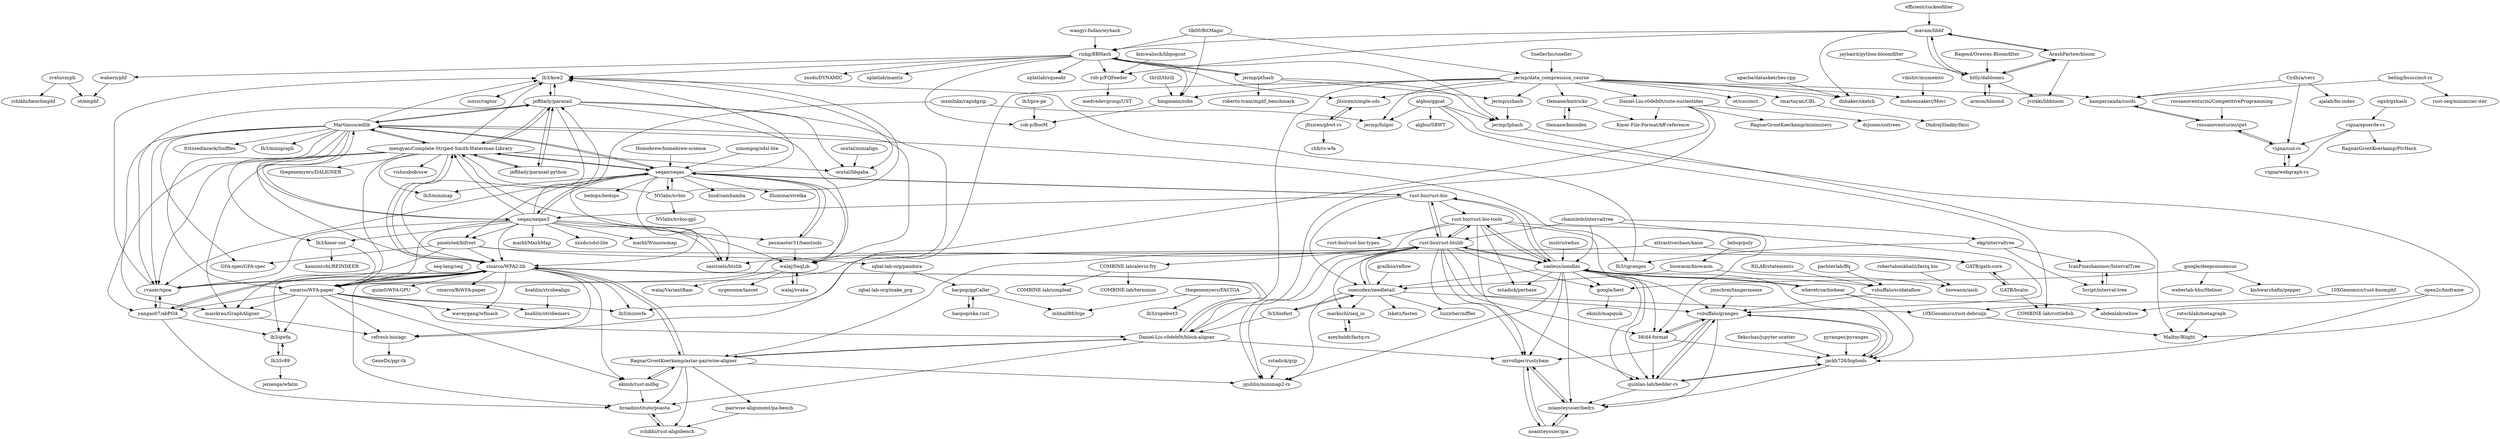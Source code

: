 digraph G {
"efficient/cuckoofilter" -> "mavam/libbf" ["e"=1]
"Martinsos/edlib" -> "mengyao/Complete-Striped-Smith-Waterman-Library"
"Martinsos/edlib" -> "lh3/ksw2"
"Martinsos/edlib" -> "smarco/WFA2-lib"
"Martinsos/edlib" -> "maickrau/GraphAligner" ["e"=1]
"Martinsos/edlib" -> "jeffdaily/parasail"
"Martinsos/edlib" -> "seqan/seqan3"
"Martinsos/edlib" -> "rvaser/spoa"
"Martinsos/edlib" -> "seqan/seqan"
"Martinsos/edlib" -> "walaj/SeqLib"
"Martinsos/edlib" -> "fritzsedlazeck/Sniffles" ["e"=1]
"Martinsos/edlib" -> "lh3/cgranges"
"Martinsos/edlib" -> "smarco/WFA-paper"
"Martinsos/edlib" -> "lh3/kmer-cnt"
"Martinsos/edlib" -> "lh3/minigraph" ["e"=1]
"Martinsos/edlib" -> "GFA-spec/GFA-spec" ["e"=1]
"chaimleib/intervaltree" -> "rust-bio/rust-htslib" ["e"=1]
"chaimleib/intervaltree" -> "vsbuffalo/granges" ["e"=1]
"chaimleib/intervaltree" -> "ekg/intervaltree" ["e"=1]
"chaimleib/intervaltree" -> "zaeleus/noodles" ["e"=1]
"lh3/cgranges" -> "lh3/ksw2"
"apache/datasketches-cpp" -> "dnbaker/sketch" ["e"=1]
"zaeleus/noodles" -> "rust-bio/rust-htslib"
"zaeleus/noodles" -> "rust-bio/rust-bio" ["e"=1]
"zaeleus/noodles" -> "onecodex/needletail"
"zaeleus/noodles" -> "jackh726/bigtools"
"zaeleus/noodles" -> "rust-bio/rust-bio-tools"
"zaeleus/noodles" -> "vsbuffalo/granges"
"zaeleus/noodles" -> "38/d4-format"
"zaeleus/noodles" -> "wheretrue/biobear"
"zaeleus/noodles" -> "google/best"
"zaeleus/noodles" -> "sstadick/perbase"
"zaeleus/noodles" -> "quinlan-lab/bedder-rs"
"zaeleus/noodles" -> "mrvollger/rustybam"
"zaeleus/noodles" -> "noamteyssier/bedrs"
"zaeleus/noodles" -> "vsbuffalo/scidataflow"
"zaeleus/noodles" -> "jguhlin/minimap2-rs"
"10XGenomics/rust-boomphf" -> "10XGenomics/rust-debruijn"
"tlk00/BitMagic" -> "rizkg/BBHash" ["e"=1]
"tlk00/BitMagic" -> "bingmann/cobs" ["e"=1]
"tlk00/BitMagic" -> "jermp/data_compression_course" ["e"=1]
"grailbio/reflow" -> "onecodex/needletail" ["e"=1]
"rossanoventurini/CompetitiveProgramming" -> "rossanoventurini/qwt" ["e"=1]
"yangao07/abPOA" -> "rvaser/spoa"
"yangao07/abPOA" -> "lh3/gwfa"
"yangao07/abPOA" -> "smarco/WFA2-lib"
"yangao07/abPOA" -> "broadinstitute/poasta"
"wangyi-fudan/wyhash" -> "rizkg/BBHash" ["e"=1]
"mavam/libbf" -> "ArashPartow/bloom"
"mavam/libbf" -> "dnbaker/sketch"
"mavam/libbf" -> "rizkg/BBHash"
"mavam/libbf" -> "bitly/dablooms"
"mavam/libbf" -> "rob-p/FQFeeder"
"robertaboukhalil/fastq.bio" -> "biowasm/aioli"
"seq-lang/seq" -> "smarco/WFA-paper" ["e"=1]
"ArashPartow/bloom" -> "mavam/libbf"
"ArashPartow/bloom" -> "bitly/dablooms"
"ArashPartow/bloom" -> "jvirkki/libbloom"
"pyranges/pyranges" -> "jackh726/bigtools" ["e"=1]
"jackh726/bigtools" -> "vsbuffalo/granges"
"jackh726/bigtools" -> "quinlan-lab/bedder-rs"
"jackh726/bigtools" -> "noamteyssier/bedrs"
"pmelsted/bifrost" -> "maickrau/GraphAligner" ["e"=1]
"pmelsted/bifrost" -> "iqbal-lab-org/pandora"
"pmelsted/bifrost" -> "GATB/gatb-core"
"pmelsted/bifrost" -> "smarco/WFA2-lib"
"pmelsted/bifrost" -> "GFA-spec/GFA-spec" ["e"=1]
"IvanPinezhaninov/IntervalTree" -> "5cript/interval-tree"
"lh3/pre-pe" -> "rob-p/BooM"
"bingmann/cobs" -> "rob-p/BooM"
"rust-bio/rust-bio" -> "zaeleus/noodles" ["e"=1]
"rust-bio/rust-bio" -> "rust-bio/rust-htslib" ["e"=1]
"rust-bio/rust-bio" -> "rust-bio/rust-bio-tools" ["e"=1]
"rust-bio/rust-bio" -> "seqan/seqan" ["e"=1]
"rust-bio/rust-bio" -> "seqan/seqan3" ["e"=1]
"rust-bio/rust-bio" -> "onecodex/needletail" ["e"=1]
"bacpop/ggCaller" -> "bacpop/ska.rust"
"bacpop/ggCaller" -> "mbhall88/lrge"
"COMBINE-lab/alevin-fry" -> "COMBINE-lab/simpleaf"
"COMBINE-lab/alevin-fry" -> "COMBINE-lab/terminus"
"lh3/kmer-cnt" -> "kamimrcht/REINDEER"
"lh3/kmer-cnt" -> "smarco/WFA-paper"
"smarco/WFA-paper" -> "smarco/WFA2-lib"
"smarco/WFA-paper" -> "maickrau/GraphAligner" ["e"=1]
"smarco/WFA-paper" -> "Daniel-Liu-c0deb0t/block-aligner"
"smarco/WFA-paper" -> "waveygang/wfmash" ["e"=1]
"smarco/WFA-paper" -> "yangao07/abPOA"
"smarco/WFA-paper" -> "lh3/miniwfa"
"smarco/WFA-paper" -> "refresh-bio/agc"
"smarco/WFA-paper" -> "lh3/gwfa"
"smarco/WFA-paper" -> "ekimb/rust-mdbg"
"smarco/WFA-paper" -> "ksahlin/strobemers"
"mengyao/Complete-Striped-Smith-Waterman-Library" -> "jeffdaily/parasail"
"mengyao/Complete-Striped-Smith-Waterman-Library" -> "smarco/WFA2-lib"
"mengyao/Complete-Striped-Smith-Waterman-Library" -> "jeffdaily/parasail-python"
"mengyao/Complete-Striped-Smith-Waterman-Library" -> "lh3/ksw2"
"mengyao/Complete-Striped-Smith-Waterman-Library" -> "Martinsos/edlib"
"mengyao/Complete-Striped-Smith-Waterman-Library" -> "rvaser/spoa"
"mengyao/Complete-Striped-Smith-Waterman-Library" -> "ocxtal/libgaba"
"mengyao/Complete-Striped-Smith-Waterman-Library" -> "maickrau/GraphAligner" ["e"=1]
"mengyao/Complete-Striped-Smith-Waterman-Library" -> "smarco/WFA-paper"
"mengyao/Complete-Striped-Smith-Waterman-Library" -> "yangao07/abPOA"
"mengyao/Complete-Striped-Smith-Waterman-Library" -> "vishnubob/ssw"
"mengyao/Complete-Striped-Smith-Waterman-Library" -> "thegenemyers/DALIGNER" ["e"=1]
"mengyao/Complete-Striped-Smith-Waterman-Library" -> "lh3/minimap" ["e"=1]
"mengyao/Complete-Striped-Smith-Waterman-Library" -> "samtools/htslib" ["e"=1]
"mengyao/Complete-Striped-Smith-Waterman-Library" -> "seqan/seqan"
"ekg/intervaltree" -> "IvanPinezhaninov/IntervalTree"
"ekg/intervaltree" -> "5cript/interval-tree"
"ekg/intervaltree" -> "lh3/cgranges"
"pachterlab/ffq" -> "vsbuffalo/scidataflow" ["e"=1]
"NVlabs/nvbio" -> "NVlabs/nvbio-gpl"
"NVlabs/nvbio" -> "seqan/seqan"
"NVlabs/nvbio" -> "lh3/ksw2"
"NVlabs/nvbio" -> "mengyao/Complete-Striped-Smith-Waterman-Library"
"algbio/ggcat" -> "jermp/fulgor"
"algbio/ggcat" -> "Malfoy/Blight"
"algbio/ggcat" -> "COMBINE-lab/cuttlefish"
"algbio/ggcat" -> "algbio/SBWT"
"algbio/ggcat" -> "jermp/lphash"
"tlemane/kmtricks" -> "tlemane/kmindex"
"tlemane/kmtricks" -> "Kmer-File-Format/kff-reference"
"Daniel-Liu-c0deb0t/cute-nucleotides" -> "RagnarGrootKoerkamp/minimizers"
"Daniel-Liu-c0deb0t/cute-nucleotides" -> "Daniel-Liu-c0deb0t/block-aligner"
"Daniel-Liu-c0deb0t/cute-nucleotides" -> "lh3/miniwfa"
"Daniel-Liu-c0deb0t/cute-nucleotides" -> "dcjones/coitrees"
"Daniel-Liu-c0deb0t/cute-nucleotides" -> "Kmer-File-Format/kff-reference"
"GATB/bcalm" -> "GATB/gatb-core"
"GATB/bcalm" -> "COMBINE-lab/cuttlefish"
"flekschas/jupyter-scatter" -> "jackh726/bigtools" ["e"=1]
"bebop/poly" -> "biowasm/biowasm" ["e"=1]
"wahern/phf" -> "ot/emphf"
"biowasm/biowasm" -> "biowasm/aioli"
"biowasm/biowasm" -> "onecodex/needletail"
"38/d4-format" -> "vsbuffalo/granges"
"38/d4-format" -> "quinlan-lab/bedder-rs"
"38/d4-format" -> "jackh726/bigtools"
"GATB/gatb-core" -> "GATB/bcalm"
"lh3/biofast" -> "onecodex/needletail"
"lh3/biofast" -> "Daniel-Liu-c0deb0t/block-aligner"
"armon/bloomd" -> "bitly/dablooms" ["e"=1]
"google/deepconsensus" -> "google/best"
"google/deepconsensus" -> "kishwarshafin/pepper" ["e"=1]
"google/deepconsensus" -> "weberlab-hhu/Helixer" ["e"=1]
"jeffdaily/parasail" -> "jeffdaily/parasail-python"
"jeffdaily/parasail" -> "lh3/ksw2"
"jeffdaily/parasail" -> "mengyao/Complete-Striped-Smith-Waterman-Library"
"jeffdaily/parasail" -> "smarco/WFA-paper"
"jeffdaily/parasail" -> "smarco/WFA2-lib"
"jeffdaily/parasail" -> "rvaser/spoa"
"jeffdaily/parasail" -> "ocxtal/libgaba"
"jeffdaily/parasail" -> "Martinsos/edlib"
"jeffdaily/parasail" -> "walaj/SeqLib"
"thrill/thrill" -> "bingmann/cobs" ["e"=1]
"jermp/pthash" -> "roberto-trani/mphf_benchmark"
"jermp/pthash" -> "jermp/lphash"
"jermp/pthash" -> "jermp/sshash"
"jermp/pthash" -> "rizkg/BBHash"
"ksahlin/strobealign" -> "ksahlin/strobemers"
"rust-bio/rust-htslib" -> "zaeleus/noodles"
"rust-bio/rust-htslib" -> "rust-bio/rust-bio-tools"
"rust-bio/rust-htslib" -> "rust-bio/rust-bio" ["e"=1]
"rust-bio/rust-htslib" -> "onecodex/needletail"
"rust-bio/rust-htslib" -> "jguhlin/minimap2-rs"
"rust-bio/rust-htslib" -> "mrvollger/rustybam"
"rust-bio/rust-htslib" -> "google/best"
"rust-bio/rust-htslib" -> "vsbuffalo/granges"
"rust-bio/rust-htslib" -> "RagnarGrootKoerkamp/astar-pairwise-aligner"
"rust-bio/rust-htslib" -> "quinlan-lab/bedder-rs"
"rust-bio/rust-htslib" -> "COMBINE-lab/alevin-fry"
"rust-bio/rust-htslib" -> "samtools/htslib" ["e"=1]
"rust-bio/rust-htslib" -> "38/d4-format"
"rust-bio/rust-htslib" -> "markschl/seq_io"
"smarco/WFA2-lib" -> "Daniel-Liu-c0deb0t/block-aligner"
"smarco/WFA2-lib" -> "RagnarGrootKoerkamp/astar-pairwise-aligner"
"smarco/WFA2-lib" -> "smarco/WFA-paper"
"smarco/WFA2-lib" -> "yangao07/abPOA"
"smarco/WFA2-lib" -> "waveygang/wfmash" ["e"=1]
"smarco/WFA2-lib" -> "quim0/WFA-GPU"
"smarco/WFA2-lib" -> "rvaser/spoa"
"smarco/WFA2-lib" -> "mengyao/Complete-Striped-Smith-Waterman-Library"
"smarco/WFA2-lib" -> "broadinstitute/poasta"
"smarco/WFA2-lib" -> "smarco/BiWFA-paper"
"smarco/WFA2-lib" -> "lh3/miniwfa"
"smarco/WFA2-lib" -> "refresh-bio/agc"
"smarco/WFA2-lib" -> "lh3/gwfa"
"smarco/WFA2-lib" -> "ekimb/rust-mdbg"
"Daniel-Liu-c0deb0t/block-aligner" -> "RagnarGrootKoerkamp/astar-pairwise-aligner"
"Daniel-Liu-c0deb0t/block-aligner" -> "smarco/WFA2-lib"
"Daniel-Liu-c0deb0t/block-aligner" -> "broadinstitute/poasta"
"Daniel-Liu-c0deb0t/block-aligner" -> "mrvollger/rustybam"
"walaj/SeqLib" -> "walaj/svaba" ["e"=1]
"walaj/SeqLib" -> "walaj/VariantBam"
"walaj/SeqLib" -> "nygenome/lancet" ["e"=1]
"ekimb/rust-mdbg" -> "RagnarGrootKoerkamp/astar-pairwise-aligner"
"ekimb/rust-mdbg" -> "broadinstitute/poasta"
"jltsiren/simple-sds" -> "jltsiren/gbwt-rs"
"jltsiren/gbwt-rs" -> "chfi/rs-wfa"
"jltsiren/gbwt-rs" -> "jltsiren/simple-sds"
"mrvollger/rustybam" -> "noamteyssier/bedrs"
"mrvollger/rustybam" -> "noamteyssier/gia"
"sstadick/gzp" -> "jguhlin/minimap2-rs" ["e"=1]
"Homebrew/homebrew-science" -> "seqan/seqan" ["e"=1]
"RagnarGrootKoerkamp/astar-pairwise-aligner" -> "Daniel-Liu-c0deb0t/block-aligner"
"RagnarGrootKoerkamp/astar-pairwise-aligner" -> "broadinstitute/poasta"
"RagnarGrootKoerkamp/astar-pairwise-aligner" -> "smarco/WFA2-lib"
"RagnarGrootKoerkamp/astar-pairwise-aligner" -> "jguhlin/minimap2-rs"
"RagnarGrootKoerkamp/astar-pairwise-aligner" -> "rchikhi/rust-alignbench"
"RagnarGrootKoerkamp/astar-pairwise-aligner" -> "ekimb/rust-mdbg"
"RagnarGrootKoerkamp/astar-pairwise-aligner" -> "pairwise-alignment/pa-bench"
"RILAB/statements" -> "vsbuffalo/scidataflow" ["e"=1]
"kampersanda/sucds" -> "rossanoventurini/qwt"
"refresh-bio/agc" -> "GeneDx/pgr-tk" ["e"=1]
"jermp/sshash" -> "jermp/lphash"
"beling/bsuccinct-rs" -> "kampersanda/sucds"
"beling/bsuccinct-rs" -> "rust-seq/minimizer-iter"
"rizkg/BBHash" -> "rob-p/FQFeeder"
"rizkg/BBHash" -> "xxsds/DYNAMIC" ["e"=1]
"rizkg/BBHash" -> "rob-p/BooM"
"rizkg/BBHash" -> "jltsiren/simple-sds"
"rizkg/BBHash" -> "jermp/pthash"
"rizkg/BBHash" -> "wahern/phf"
"rizkg/BBHash" -> "splatlab/mantis"
"rizkg/BBHash" -> "bingmann/cobs"
"rizkg/BBHash" -> "lh3/ksw2"
"rizkg/BBHash" -> "jermp/lphash"
"rizkg/BBHash" -> "splatlab/squeakr"
"insitro/redun" -> "zaeleus/noodles" ["e"=1]
"jermp/data_compression_course" -> "ot/succinct" ["e"=1]
"jermp/data_compression_course" -> "Daniel-Liu-c0deb0t/block-aligner"
"jermp/data_compression_course" -> "jermp/fulgor"
"jermp/data_compression_course" -> "bingmann/cobs"
"jermp/data_compression_course" -> "dnbaker/sketch"
"jermp/data_compression_course" -> "mohsenzakeri/Movi"
"jermp/data_compression_course" -> "tlemane/kmtricks"
"jermp/data_compression_course" -> "imartayan/CBL"
"jermp/data_compression_course" -> "refresh-bio/agc"
"jermp/data_compression_course" -> "Daniel-Liu-c0deb0t/cute-nucleotides"
"jermp/data_compression_course" -> "jltsiren/simple-sds"
"jermp/data_compression_course" -> "jermp/sshash"
"jermp/data_compression_course" -> "kampersanda/sucds"
"SnellerInc/sneller" -> "jermp/data_compression_course" ["e"=1]
"lh3/gwfa" -> "lh3/lv89"
"lh3/lv89" -> "lh3/gwfa"
"lh3/lv89" -> "jeizenga/wfalm"
"zvelo/cmph" -> "rchikhi/benchmphf"
"zvelo/cmph" -> "ot/emphf"
"bitly/dablooms" -> "armon/bloomd" ["e"=1]
"bitly/dablooms" -> "mavam/libbf"
"bitly/dablooms" -> "ArashPartow/bloom"
"bitly/dablooms" -> "jvirkki/libbloom"
"jeffdaily/parasail-python" -> "jeffdaily/parasail"
"jeffdaily/parasail-python" -> "mengyao/Complete-Striped-Smith-Waterman-Library"
"seqan/seqan3" -> "seqan/seqan"
"seqan/seqan3" -> "smarco/WFA2-lib"
"seqan/seqan3" -> "Martinsos/edlib"
"seqan/seqan3" -> "smarco/WFA-paper"
"seqan/seqan3" -> "mengyao/Complete-Striped-Smith-Waterman-Library"
"seqan/seqan3" -> "walaj/SeqLib"
"seqan/seqan3" -> "jeffdaily/parasail"
"seqan/seqan3" -> "samtools/htslib" ["e"=1]
"seqan/seqan3" -> "pmelsted/bifrost"
"seqan/seqan3" -> "rvaser/spoa"
"seqan/seqan3" -> "lh3/kmer-cnt"
"seqan/seqan3" -> "xxsds/sdsl-lite" ["e"=1]
"seqan/seqan3" -> "pezmaster31/bamtools" ["e"=1]
"seqan/seqan3" -> "marbl/Winnowmap" ["e"=1]
"seqan/seqan3" -> "marbl/MashMap" ["e"=1]
"rvaser/spoa" -> "yangao07/abPOA"
"rvaser/spoa" -> "smarco/WFA2-lib"
"rvaser/spoa" -> "lh3/ksw2"
"jermp/lphash" -> "Malfoy/Blight"
"tlemane/kmindex" -> "tlemane/kmtricks"
"mxmlnkn/rapidgzip" -> "smarco/WFA2-lib" ["e"=1]
"mxmlnkn/rapidgzip" -> "jermp/fulgor" ["e"=1]
"google/best" -> "ekimb/mapquik"
"noamteyssier/bedrs" -> "noamteyssier/gia"
"noamteyssier/bedrs" -> "mrvollger/rustybam"
"bacpop/ska.rust" -> "bacpop/ggCaller"
"rchikhi/rust-alignbench" -> "broadinstitute/poasta"
"pairwise-alignment/pa-bench" -> "rchikhi/rust-alignbench"
"ogxd/gxhash" -> "vigna/epserde-rs" ["e"=1]
"seqan/seqan" -> "seqan/seqan3"
"seqan/seqan" -> "walaj/SeqLib"
"seqan/seqan" -> "pezmaster31/bamtools" ["e"=1]
"seqan/seqan" -> "samtools/htslib" ["e"=1]
"seqan/seqan" -> "Martinsos/edlib"
"seqan/seqan" -> "biod/sambamba" ["e"=1]
"seqan/seqan" -> "lh3/ksw2"
"seqan/seqan" -> "mengyao/Complete-Striped-Smith-Waterman-Library"
"seqan/seqan" -> "lh3/minimap" ["e"=1]
"seqan/seqan" -> "pmelsted/bifrost"
"seqan/seqan" -> "NVlabs/nvbio"
"seqan/seqan" -> "Illumina/strelka" ["e"=1]
"seqan/seqan" -> "rvaser/spoa"
"seqan/seqan" -> "rust-bio/rust-bio" ["e"=1]
"seqan/seqan" -> "bedops/bedops" ["e"=1]
"pezmaster31/bamtools" -> "walaj/SeqLib" ["e"=1]
"pezmaster31/bamtools" -> "seqan/seqan" ["e"=1]
"quinlan-lab/bedder-rs" -> "vsbuffalo/granges"
"quinlan-lab/bedder-rs" -> "jackh726/bigtools"
"quinlan-lab/bedder-rs" -> "noamteyssier/bedrs"
"iqbal-lab-org/pandora" -> "iqbal-lab-org/make_prg"
"iqbal-lab-org/pandora" -> "bacpop/ggCaller"
"vigna/sux-rs" -> "vigna/webgraph-rs"
"vigna/sux-rs" -> "rossanoventurini/qwt"
"open2c/bioframe" -> "jackh726/bigtools" ["e"=1]
"open2c/bioframe" -> "abdenlab/oxbow" ["e"=1]
"vsbuffalo/scidataflow" -> "vsbuffalo/granges"
"rust-bio/rust-bio-tools" -> "rust-bio/rust-htslib"
"rust-bio/rust-bio-tools" -> "rust-bio/rust-bio-types"
"rust-bio/rust-bio-tools" -> "jguhlin/minimap2-rs"
"rust-bio/rust-bio-tools" -> "38/d4-format"
"rust-bio/rust-bio-tools" -> "zaeleus/noodles"
"rust-bio/rust-bio-tools" -> "quinlan-lab/bedder-rs"
"rust-bio/rust-bio-tools" -> "mrvollger/rustybam"
"rust-bio/rust-bio-tools" -> "sstadick/perbase"
"rossanoventurini/qwt" -> "vigna/sux-rs"
"rossanoventurini/qwt" -> "kampersanda/sucds"
"rob-p/FQFeeder" -> "medvedevgroup/UST"
"thegenemyers/FASTGA" -> "lh3/ropebwt3"
"thegenemyers/FASTGA" -> "mbhall88/lrge"
"walaj/svaba" -> "walaj/SeqLib" ["e"=1]
"aseyboldt/fastq-rs" -> "markschl/seq_io"
"ratschlab/metagraph" -> "Malfoy/Blight"
"Cydhra/vers" -> "kampersanda/sucds"
"Cydhra/vers" -> "ajalab/fm-index"
"Cydhra/vers" -> "vigna/sux-rs"
"vigna/webgraph-rs" -> "vigna/sux-rs"
"wheretrue/biobear" -> "abdenlab/oxbow"
"wheretrue/biobear" -> "jackh726/bigtools"
"wheretrue/biobear" -> "zaeleus/noodles"
"broadinstitute/poasta" -> "rchikhi/rust-alignbench"
"vigna/epserde-rs" -> "vigna/sux-rs"
"vigna/epserde-rs" -> "vigna/webgraph-rs"
"vigna/epserde-rs" -> "RagnarGrootKoerkamp/PtrHash"
"noamteyssier/gia" -> "noamteyssier/bedrs"
"noamteyssier/gia" -> "mrvollger/rustybam"
"Baqend/Orestes-Bloomfilter" -> "bitly/dablooms" ["e"=1]
"imartayan/CBL" -> "OndrejSladky/fmsi"
"vikshiv/mumemto" -> "mohsenzakeri/Movi" ["e"=1]
"kimwalisch/libpopcnt" -> "rob-p/FQFeeder" ["e"=1]
"ocxtal/minialign" -> "ocxtal/libgaba" ["e"=1]
"jmschrei/tangermeme" -> "vsbuffalo/granges" ["e"=1]
"vsbuffalo/granges" -> "quinlan-lab/bedder-rs"
"vsbuffalo/granges" -> "jackh726/bigtools"
"vsbuffalo/granges" -> "mrvollger/rustybam"
"vsbuffalo/granges" -> "38/d4-format"
"vsbuffalo/granges" -> "noamteyssier/bedrs"
"attractivechaos/kann" -> "GATB/gatb-core" ["e"=1]
"attractivechaos/kann" -> "smarco/WFA-paper" ["e"=1]
"5cript/interval-tree" -> "IvanPinezhaninov/IntervalTree"
"simongog/sdsl-lite" -> "seqan/seqan" ["e"=1]
"onecodex/needletail" -> "jguhlin/minimap2-rs"
"onecodex/needletail" -> "luizirber/niffler"
"onecodex/needletail" -> "lskatz/fasten"
"onecodex/needletail" -> "lh3/biofast"
"onecodex/needletail" -> "rust-bio/rust-htslib"
"onecodex/needletail" -> "10XGenomics/rust-debruijn"
"onecodex/needletail" -> "markschl/seq_io"
"jaybaird/python-bloomfilter" -> "bitly/dablooms" ["e"=1]
"10XGenomics/rust-debruijn" -> "Malfoy/Blight"
"lh3/ksw2" -> "ocxtal/libgaba"
"lh3/ksw2" -> "jeffdaily/parasail"
"lh3/ksw2" -> "isovic/raptor"
"maickrau/GraphAligner" -> "refresh-bio/agc" ["e"=1]
"markschl/seq_io" -> "aseyboldt/fastq-rs"
"efficient/cuckoofilter" ["l"="1.703,13.329", "c"=376]
"mavam/libbf" ["l"="39.402,37.82"]
"Martinsos/edlib" ["l"="39.643,37.733"]
"mengyao/Complete-Striped-Smith-Waterman-Library" ["l"="39.633,37.719"]
"lh3/ksw2" ["l"="39.617,37.74"]
"smarco/WFA2-lib" ["l"="39.601,37.693"]
"maickrau/GraphAligner" ["l"="40.618,38.606", "c"=290]
"jeffdaily/parasail" ["l"="39.643,37.71"]
"seqan/seqan3" ["l"="39.661,37.722"]
"rvaser/spoa" ["l"="39.614,37.721"]
"seqan/seqan" ["l"="39.661,37.743"]
"walaj/SeqLib" ["l"="39.685,37.743"]
"fritzsedlazeck/Sniffles" ["l"="40.8,37.481", "c"=141]
"lh3/cgranges" ["l"="39.702,37.728"]
"smarco/WFA-paper" ["l"="39.616,37.702"]
"lh3/kmer-cnt" ["l"="39.631,37.756"]
"lh3/minigraph" ["l"="40.585,38.612", "c"=290]
"GFA-spec/GFA-spec" ["l"="40.631,38.62", "c"=290]
"chaimleib/intervaltree" ["l"="40.899,37.361", "c"=141]
"rust-bio/rust-htslib" ["l"="39.492,37.577"]
"vsbuffalo/granges" ["l"="39.474,37.545"]
"ekg/intervaltree" ["l"="39.763,37.703"]
"zaeleus/noodles" ["l"="39.489,37.551"]
"apache/datasketches-cpp" ["l"="-5.764,10.77", "c"=452]
"dnbaker/sketch" ["l"="39.457,37.805"]
"rust-bio/rust-bio" ["l"="40.807,37.312", "c"=141]
"onecodex/needletail" ["l"="39.532,37.585"]
"jackh726/bigtools" ["l"="39.48,37.53"]
"rust-bio/rust-bio-tools" ["l"="39.509,37.559"]
"38/d4-format" ["l"="39.468,37.559"]
"wheretrue/biobear" ["l"="39.487,37.511"]
"google/best" ["l"="39.436,37.545"]
"sstadick/perbase" ["l"="39.516,37.526"]
"quinlan-lab/bedder-rs" ["l"="39.494,37.539"]
"mrvollger/rustybam" ["l"="39.515,37.575"]
"noamteyssier/bedrs" ["l"="39.511,37.547"]
"vsbuffalo/scidataflow" ["l"="39.453,37.521"]
"jguhlin/minimap2-rs" ["l"="39.512,37.595"]
"10XGenomics/rust-boomphf" ["l"="39.446,37.629"]
"10XGenomics/rust-debruijn" ["l"="39.482,37.629"]
"tlk00/BitMagic" ["l"="-19.305,-26.224", "c"=10]
"rizkg/BBHash" ["l"="39.446,37.762"]
"bingmann/cobs" ["l"="39.471,37.776"]
"jermp/data_compression_course" ["l"="39.508,37.761"]
"grailbio/reflow" ["l"="3.468,-9.566", "c"=0]
"rossanoventurini/CompetitiveProgramming" ["l"="30.407,-27.951", "c"=273]
"rossanoventurini/qwt" ["l"="39.501,37.877"]
"yangao07/abPOA" ["l"="39.596,37.704"]
"lh3/gwfa" ["l"="39.62,37.676"]
"broadinstitute/poasta" ["l"="39.573,37.675"]
"wangyi-fudan/wyhash" ["l"="-19.624,-26.067", "c"=10]
"ArashPartow/bloom" ["l"="39.365,37.835"]
"bitly/dablooms" ["l"="39.382,37.851"]
"rob-p/FQFeeder" ["l"="39.406,37.793"]
"robertaboukhalil/fastq.bio" ["l"="39.631,37.475"]
"biowasm/aioli" ["l"="39.613,37.499"]
"seq-lang/seq" ["l"="40.852,37.326", "c"=141]
"jvirkki/libbloom" ["l"="39.345,37.863"]
"pyranges/pyranges" ["l"="40.903,37.292", "c"=141]
"pmelsted/bifrost" ["l"="39.695,37.704"]
"iqbal-lab-org/pandora" ["l"="39.779,37.729"]
"GATB/gatb-core" ["l"="39.686,37.662"]
"IvanPinezhaninov/IntervalTree" ["l"="39.784,37.686"]
"5cript/interval-tree" ["l"="39.797,37.696"]
"lh3/pre-pe" ["l"="39.433,37.801"]
"rob-p/BooM" ["l"="39.447,37.784"]
"bacpop/ggCaller" ["l"="39.838,37.739"]
"bacpop/ska.rust" ["l"="39.854,37.752"]
"mbhall88/lrge" ["l"="39.884,37.74"]
"COMBINE-lab/alevin-fry" ["l"="39.419,37.582"]
"COMBINE-lab/simpleaf" ["l"="39.386,37.572"]
"COMBINE-lab/terminus" ["l"="39.386,37.592"]
"kamimrcht/REINDEER" ["l"="39.633,37.79"]
"Daniel-Liu-c0deb0t/block-aligner" ["l"="39.552,37.676"]
"waveygang/wfmash" ["l"="40.646,38.561", "c"=290]
"lh3/miniwfa" ["l"="39.574,37.71"]
"refresh-bio/agc" ["l"="39.567,37.727"]
"ekimb/rust-mdbg" ["l"="39.587,37.667"]
"ksahlin/strobemers" ["l"="39.665,37.664"]
"jeffdaily/parasail-python" ["l"="39.645,37.693"]
"ocxtal/libgaba" ["l"="39.661,37.708"]
"vishnubob/ssw" ["l"="39.669,37.692"]
"thegenemyers/DALIGNER" ["l"="40.753,38.666", "c"=290]
"lh3/minimap" ["l"="40.728,38.686", "c"=290]
"samtools/htslib" ["l"="40.787,37.408", "c"=141]
"pachterlab/ffq" ["l"="40.888,37.239", "c"=141]
"NVlabs/nvbio" ["l"="39.655,37.767"]
"NVlabs/nvbio-gpl" ["l"="39.672,37.79"]
"algbio/ggcat" ["l"="39.506,37.686"]
"jermp/fulgor" ["l"="39.501,37.721"]
"Malfoy/Blight" ["l"="39.468,37.672"]
"COMBINE-lab/cuttlefish" ["l"="39.589,37.649"]
"algbio/SBWT" ["l"="39.484,37.685"]
"jermp/lphash" ["l"="39.465,37.713"]
"tlemane/kmtricks" ["l"="39.533,37.787"]
"tlemane/kmindex" ["l"="39.542,37.805"]
"Kmer-File-Format/kff-reference" ["l"="39.536,37.764"]
"Daniel-Liu-c0deb0t/cute-nucleotides" ["l"="39.539,37.731"]
"RagnarGrootKoerkamp/minimizers" ["l"="39.516,37.732"]
"dcjones/coitrees" ["l"="39.553,37.755"]
"GATB/bcalm" ["l"="39.657,37.645"]
"flekschas/jupyter-scatter" ["l"="43.412,24.468", "c"=95]
"bebop/poly" ["l"="41.103,37.647", "c"=141]
"biowasm/biowasm" ["l"="39.586,37.531"]
"wahern/phf" ["l"="39.37,37.758"]
"ot/emphf" ["l"="39.325,37.757"]
"lh3/biofast" ["l"="39.538,37.62"]
"armon/bloomd" ["l"="4.119,-7.601", "c"=0]
"google/deepconsensus" ["l"="39.385,37.527"]
"kishwarshafin/pepper" ["l"="40.838,37.49", "c"=141]
"weberlab-hhu/Helixer" ["l"="40.616,38.508", "c"=290]
"thrill/thrill" ["l"="-19.977,-26.444", "c"=10]
"jermp/pthash" ["l"="39.441,37.732"]
"roberto-trani/mphf_benchmark" ["l"="39.416,37.716"]
"jermp/sshash" ["l"="39.474,37.736"]
"ksahlin/strobealign" ["l"="39.703,37.635"]
"RagnarGrootKoerkamp/astar-pairwise-aligner" ["l"="39.555,37.65"]
"markschl/seq_io" ["l"="39.55,37.573"]
"quim0/WFA-GPU" ["l"="39.611,37.665"]
"smarco/BiWFA-paper" ["l"="39.569,37.693"]
"walaj/svaba" ["l"="40.732,37.526", "c"=141]
"walaj/VariantBam" ["l"="39.719,37.766"]
"nygenome/lancet" ["l"="40.582,37.535", "c"=141]
"jltsiren/simple-sds" ["l"="39.464,37.753"]
"jltsiren/gbwt-rs" ["l"="39.434,37.747"]
"chfi/rs-wfa" ["l"="39.409,37.737"]
"noamteyssier/gia" ["l"="39.531,37.555"]
"sstadick/gzp" ["l"="-16.588,-8.37", "c"=1915]
"Homebrew/homebrew-science" ["l"="40.814,37.551", "c"=141]
"rchikhi/rust-alignbench" ["l"="39.57,37.656"]
"pairwise-alignment/pa-bench" ["l"="39.567,37.635"]
"RILAB/statements" ["l"="40.387,38.529", "c"=290]
"kampersanda/sucds" ["l"="39.515,37.85"]
"GeneDx/pgr-tk" ["l"="40.67,38.595", "c"=290]
"beling/bsuccinct-rs" ["l"="39.546,37.871"]
"rust-seq/minimizer-iter" ["l"="39.566,37.887"]
"xxsds/DYNAMIC" ["l"="-39.348,21.298", "c"=563]
"splatlab/mantis" ["l"="39.416,37.775"]
"splatlab/squeakr" ["l"="39.404,37.757"]
"insitro/redun" ["l"="41.011,37.258", "c"=141]
"ot/succinct" ["l"="54.379,26.08", "c"=439]
"mohsenzakeri/Movi" ["l"="39.502,37.78"]
"imartayan/CBL" ["l"="39.505,37.796"]
"SnellerInc/sneller" ["l"="4.053,-7.971", "c"=0]
"lh3/lv89" ["l"="39.63,37.651"]
"jeizenga/wfalm" ["l"="39.637,37.628"]
"zvelo/cmph" ["l"="39.29,37.757"]
"rchikhi/benchmphf" ["l"="39.267,37.758"]
"xxsds/sdsl-lite" ["l"="-39.329,21.272", "c"=563]
"pezmaster31/bamtools" ["l"="40.784,37.438", "c"=141]
"marbl/Winnowmap" ["l"="40.844,37.503", "c"=141]
"marbl/MashMap" ["l"="40.689,38.589", "c"=290]
"mxmlnkn/rapidgzip" ["l"="-39.03,21.422", "c"=563]
"ekimb/mapquik" ["l"="39.414,37.522"]
"ogxd/gxhash" ["l"="-10.075,-6.589", "c"=5]
"vigna/epserde-rs" ["l"="39.489,37.937"]
"biod/sambamba" ["l"="40.737,37.435", "c"=141]
"Illumina/strelka" ["l"="40.682,37.488", "c"=141]
"bedops/bedops" ["l"="40.82,37.412", "c"=141]
"iqbal-lab-org/make_prg" ["l"="39.798,37.74"]
"vigna/sux-rs" ["l"="39.495,37.902"]
"vigna/webgraph-rs" ["l"="39.487,37.919"]
"open2c/bioframe" ["l"="40.993,37.208", "c"=141]
"abdenlab/oxbow" ["l"="39.481,37.482"]
"rust-bio/rust-bio-types" ["l"="39.538,37.536"]
"medvedevgroup/UST" ["l"="39.377,37.794"]
"thegenemyers/FASTGA" ["l"="39.92,37.745"]
"lh3/ropebwt3" ["l"="39.952,37.748"]
"aseyboldt/fastq-rs" ["l"="39.577,37.569"]
"ratschlab/metagraph" ["l"="39.433,37.668"]
"Cydhra/vers" ["l"="39.518,37.888"]
"ajalab/fm-index" ["l"="39.531,37.908"]
"RagnarGrootKoerkamp/PtrHash" ["l"="39.485,37.959"]
"Baqend/Orestes-Bloomfilter" ["l"="9.26,-3.781", "c"=382]
"OndrejSladky/fmsi" ["l"="39.504,37.815"]
"vikshiv/mumemto" ["l"="39.873,38.339", "c"=566]
"kimwalisch/libpopcnt" ["l"="-19.334,-26.259", "c"=10]
"ocxtal/minialign" ["l"="40.761,38.694", "c"=290]
"jmschrei/tangermeme" ["l"="24.6,13.632", "c"=281]
"attractivechaos/kann" ["l"="-22.311,-25.958", "c"=101]
"simongog/sdsl-lite" ["l"="-19.607,-26.186", "c"=10]
"luizirber/niffler" ["l"="39.562,37.557"]
"lskatz/fasten" ["l"="39.567,37.591"]
"jaybaird/python-bloomfilter" ["l"="48.735,23.251", "c"=125]
"isovic/raptor" ["l"="39.603,37.771"]
}